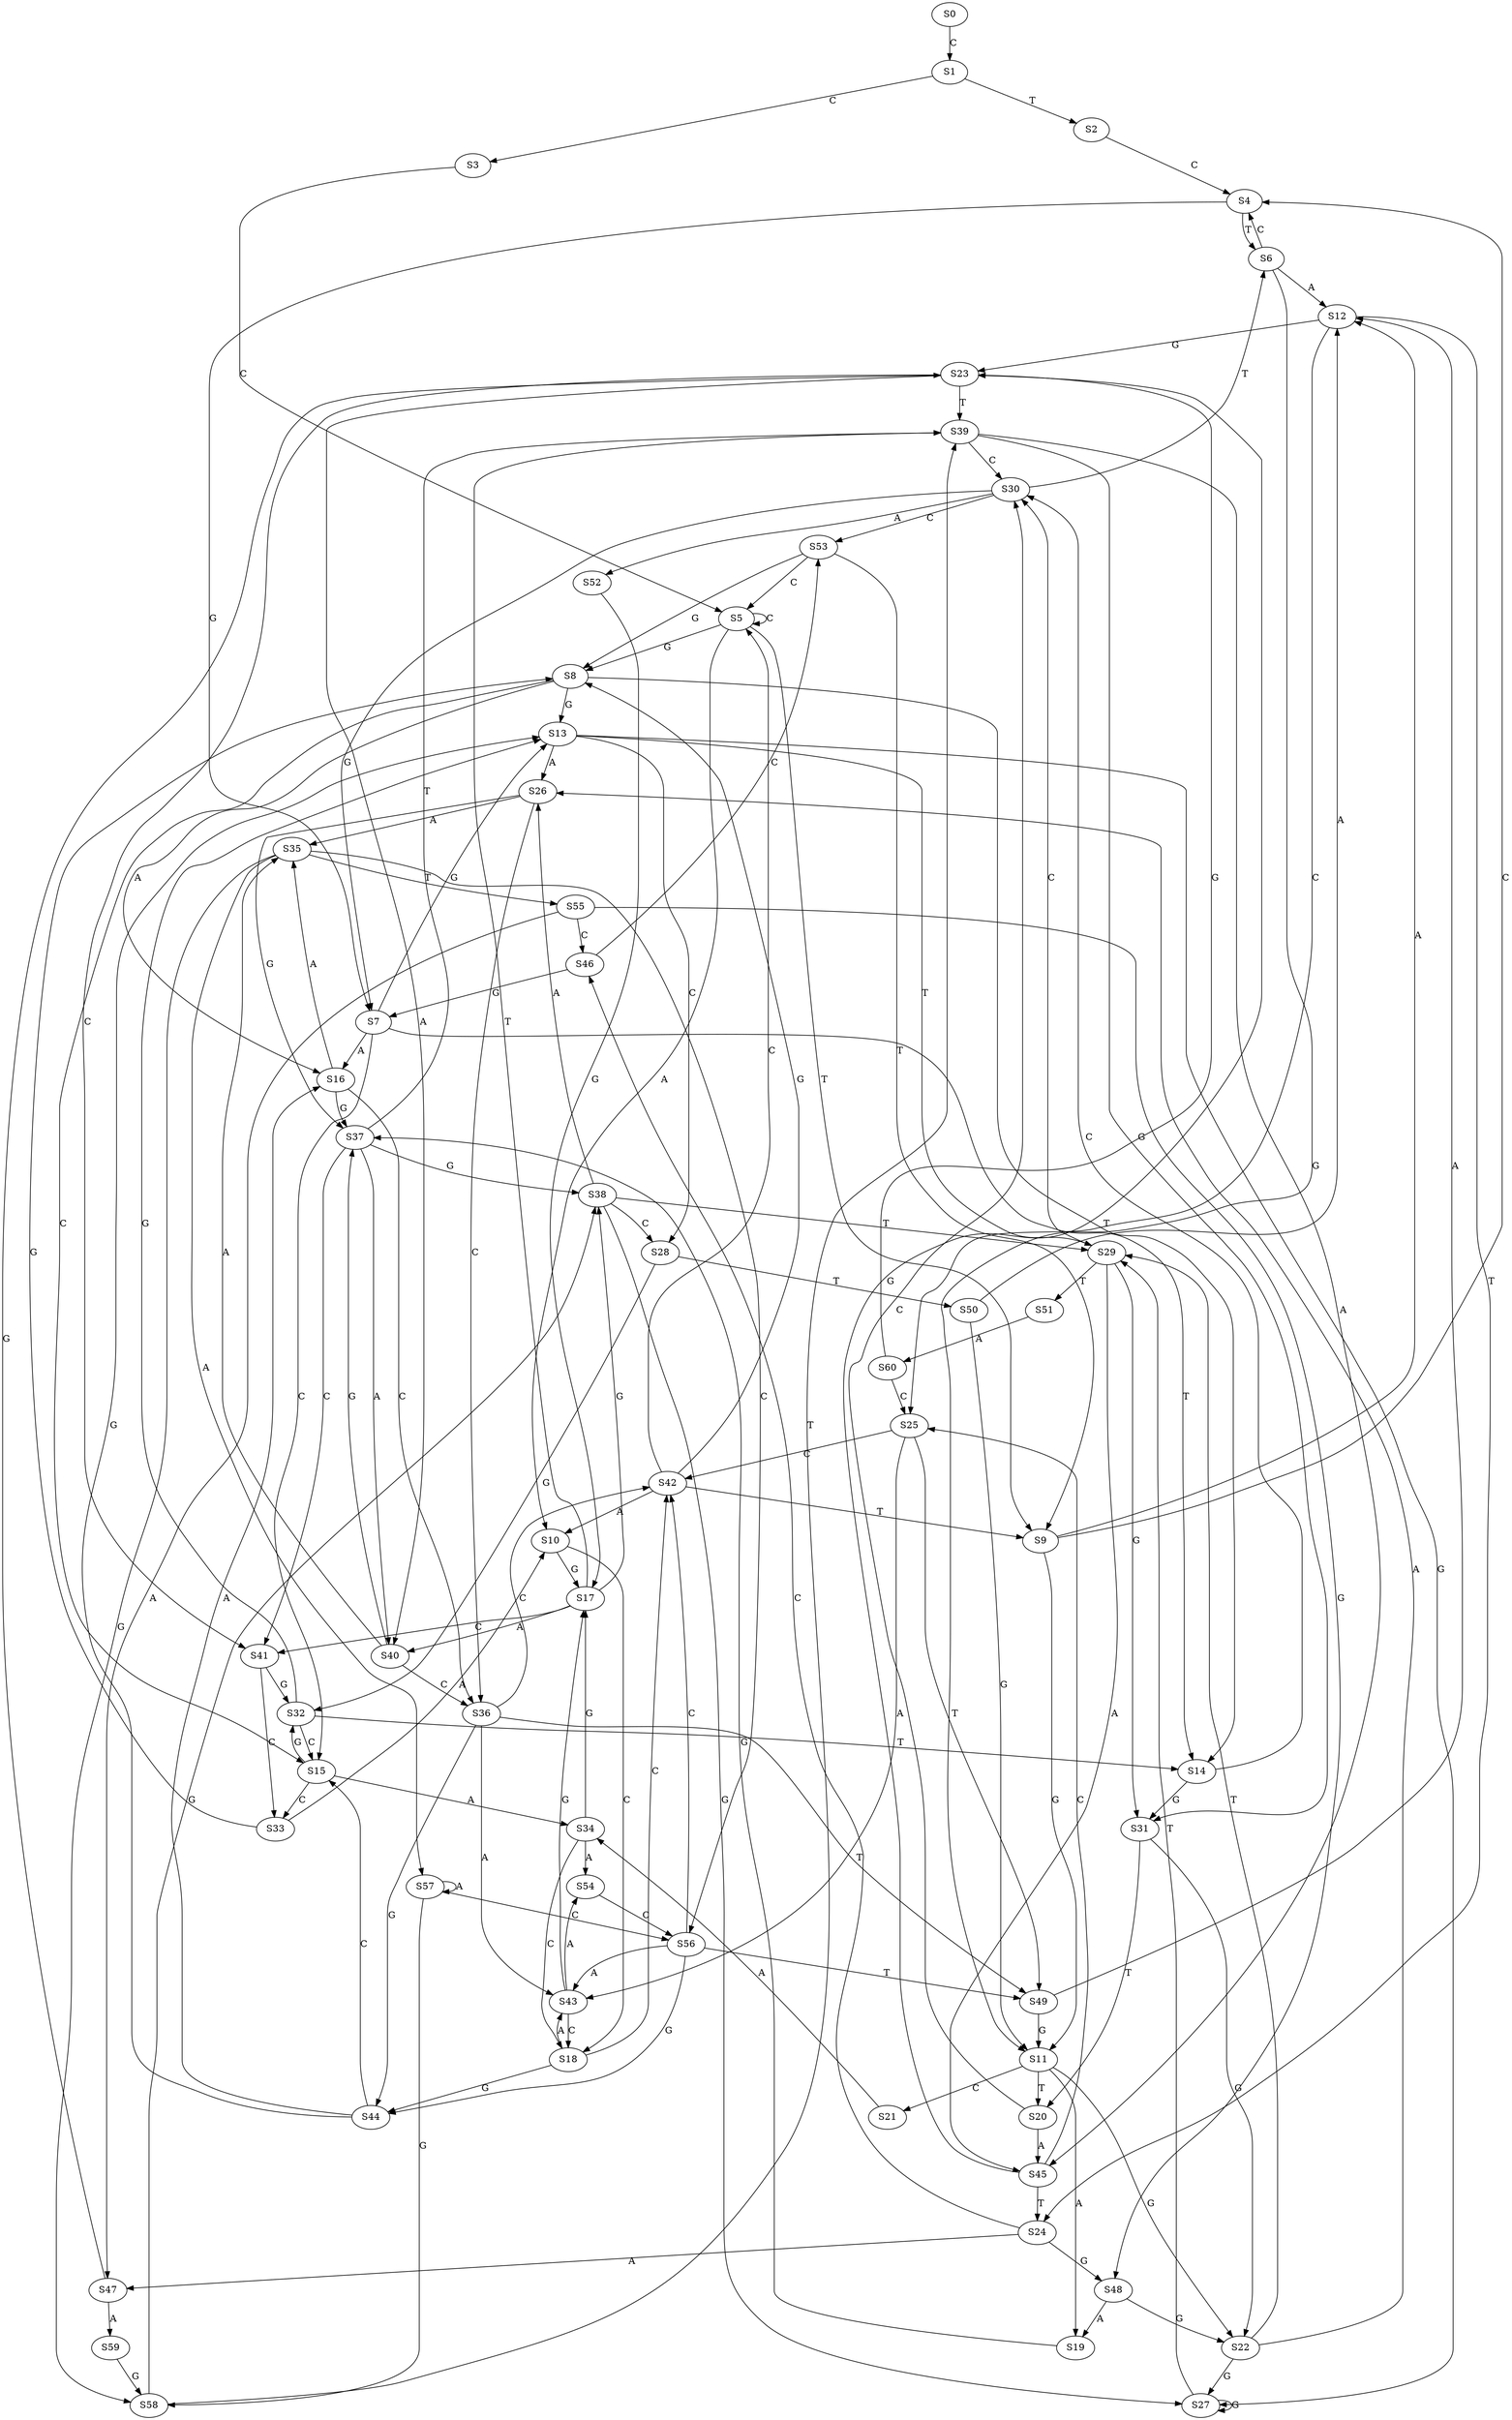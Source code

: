 strict digraph  {
	S0 -> S1 [ label = C ];
	S1 -> S2 [ label = T ];
	S1 -> S3 [ label = C ];
	S2 -> S4 [ label = C ];
	S3 -> S5 [ label = C ];
	S4 -> S6 [ label = T ];
	S4 -> S7 [ label = G ];
	S5 -> S8 [ label = G ];
	S5 -> S5 [ label = C ];
	S5 -> S9 [ label = T ];
	S5 -> S10 [ label = A ];
	S6 -> S11 [ label = G ];
	S6 -> S4 [ label = C ];
	S6 -> S12 [ label = A ];
	S7 -> S13 [ label = G ];
	S7 -> S14 [ label = T ];
	S7 -> S15 [ label = C ];
	S7 -> S16 [ label = A ];
	S8 -> S16 [ label = A ];
	S8 -> S14 [ label = T ];
	S8 -> S13 [ label = G ];
	S8 -> S15 [ label = C ];
	S9 -> S12 [ label = A ];
	S9 -> S11 [ label = G ];
	S9 -> S4 [ label = C ];
	S10 -> S17 [ label = G ];
	S10 -> S18 [ label = C ];
	S11 -> S19 [ label = A ];
	S11 -> S20 [ label = T ];
	S11 -> S21 [ label = C ];
	S11 -> S22 [ label = G ];
	S12 -> S23 [ label = G ];
	S12 -> S24 [ label = T ];
	S12 -> S25 [ label = C ];
	S13 -> S26 [ label = A ];
	S13 -> S27 [ label = G ];
	S13 -> S28 [ label = C ];
	S13 -> S29 [ label = T ];
	S14 -> S30 [ label = C ];
	S14 -> S31 [ label = G ];
	S15 -> S32 [ label = G ];
	S15 -> S33 [ label = C ];
	S15 -> S34 [ label = A ];
	S16 -> S35 [ label = A ];
	S16 -> S36 [ label = C ];
	S16 -> S37 [ label = G ];
	S17 -> S38 [ label = G ];
	S17 -> S39 [ label = T ];
	S17 -> S40 [ label = A ];
	S17 -> S41 [ label = C ];
	S18 -> S42 [ label = C ];
	S18 -> S43 [ label = A ];
	S18 -> S44 [ label = G ];
	S19 -> S37 [ label = G ];
	S20 -> S30 [ label = C ];
	S20 -> S45 [ label = A ];
	S21 -> S34 [ label = A ];
	S22 -> S29 [ label = T ];
	S22 -> S27 [ label = G ];
	S22 -> S26 [ label = A ];
	S23 -> S39 [ label = T ];
	S23 -> S40 [ label = A ];
	S23 -> S41 [ label = C ];
	S24 -> S46 [ label = C ];
	S24 -> S47 [ label = A ];
	S24 -> S48 [ label = G ];
	S25 -> S42 [ label = C ];
	S25 -> S49 [ label = T ];
	S25 -> S43 [ label = A ];
	S26 -> S35 [ label = A ];
	S26 -> S36 [ label = C ];
	S26 -> S37 [ label = G ];
	S27 -> S29 [ label = T ];
	S27 -> S27 [ label = G ];
	S28 -> S50 [ label = T ];
	S28 -> S32 [ label = G ];
	S29 -> S45 [ label = A ];
	S29 -> S31 [ label = G ];
	S29 -> S51 [ label = T ];
	S29 -> S30 [ label = C ];
	S30 -> S6 [ label = T ];
	S30 -> S7 [ label = G ];
	S30 -> S52 [ label = A ];
	S30 -> S53 [ label = C ];
	S31 -> S20 [ label = T ];
	S31 -> S22 [ label = G ];
	S32 -> S13 [ label = G ];
	S32 -> S15 [ label = C ];
	S32 -> S14 [ label = T ];
	S33 -> S8 [ label = G ];
	S33 -> S10 [ label = A ];
	S34 -> S17 [ label = G ];
	S34 -> S54 [ label = A ];
	S34 -> S18 [ label = C ];
	S35 -> S55 [ label = T ];
	S35 -> S56 [ label = C ];
	S35 -> S57 [ label = A ];
	S35 -> S58 [ label = G ];
	S36 -> S49 [ label = T ];
	S36 -> S42 [ label = C ];
	S36 -> S43 [ label = A ];
	S36 -> S44 [ label = G ];
	S37 -> S39 [ label = T ];
	S37 -> S40 [ label = A ];
	S37 -> S38 [ label = G ];
	S37 -> S41 [ label = C ];
	S38 -> S26 [ label = A ];
	S38 -> S29 [ label = T ];
	S38 -> S28 [ label = C ];
	S38 -> S27 [ label = G ];
	S39 -> S45 [ label = A ];
	S39 -> S30 [ label = C ];
	S39 -> S31 [ label = G ];
	S40 -> S35 [ label = A ];
	S40 -> S37 [ label = G ];
	S40 -> S36 [ label = C ];
	S41 -> S33 [ label = C ];
	S41 -> S32 [ label = G ];
	S42 -> S5 [ label = C ];
	S42 -> S10 [ label = A ];
	S42 -> S9 [ label = T ];
	S42 -> S8 [ label = G ];
	S43 -> S17 [ label = G ];
	S43 -> S18 [ label = C ];
	S43 -> S54 [ label = A ];
	S44 -> S16 [ label = A ];
	S44 -> S13 [ label = G ];
	S44 -> S15 [ label = C ];
	S45 -> S24 [ label = T ];
	S45 -> S23 [ label = G ];
	S45 -> S25 [ label = C ];
	S46 -> S53 [ label = C ];
	S46 -> S7 [ label = G ];
	S47 -> S23 [ label = G ];
	S47 -> S59 [ label = A ];
	S48 -> S22 [ label = G ];
	S48 -> S19 [ label = A ];
	S49 -> S12 [ label = A ];
	S49 -> S11 [ label = G ];
	S50 -> S12 [ label = A ];
	S50 -> S11 [ label = G ];
	S51 -> S60 [ label = A ];
	S52 -> S17 [ label = G ];
	S53 -> S5 [ label = C ];
	S53 -> S9 [ label = T ];
	S53 -> S8 [ label = G ];
	S54 -> S56 [ label = C ];
	S55 -> S47 [ label = A ];
	S55 -> S46 [ label = C ];
	S55 -> S48 [ label = G ];
	S56 -> S43 [ label = A ];
	S56 -> S42 [ label = C ];
	S56 -> S44 [ label = G ];
	S56 -> S49 [ label = T ];
	S57 -> S58 [ label = G ];
	S57 -> S56 [ label = C ];
	S57 -> S57 [ label = A ];
	S58 -> S39 [ label = T ];
	S58 -> S38 [ label = G ];
	S59 -> S58 [ label = G ];
	S60 -> S25 [ label = C ];
	S60 -> S23 [ label = G ];
}
